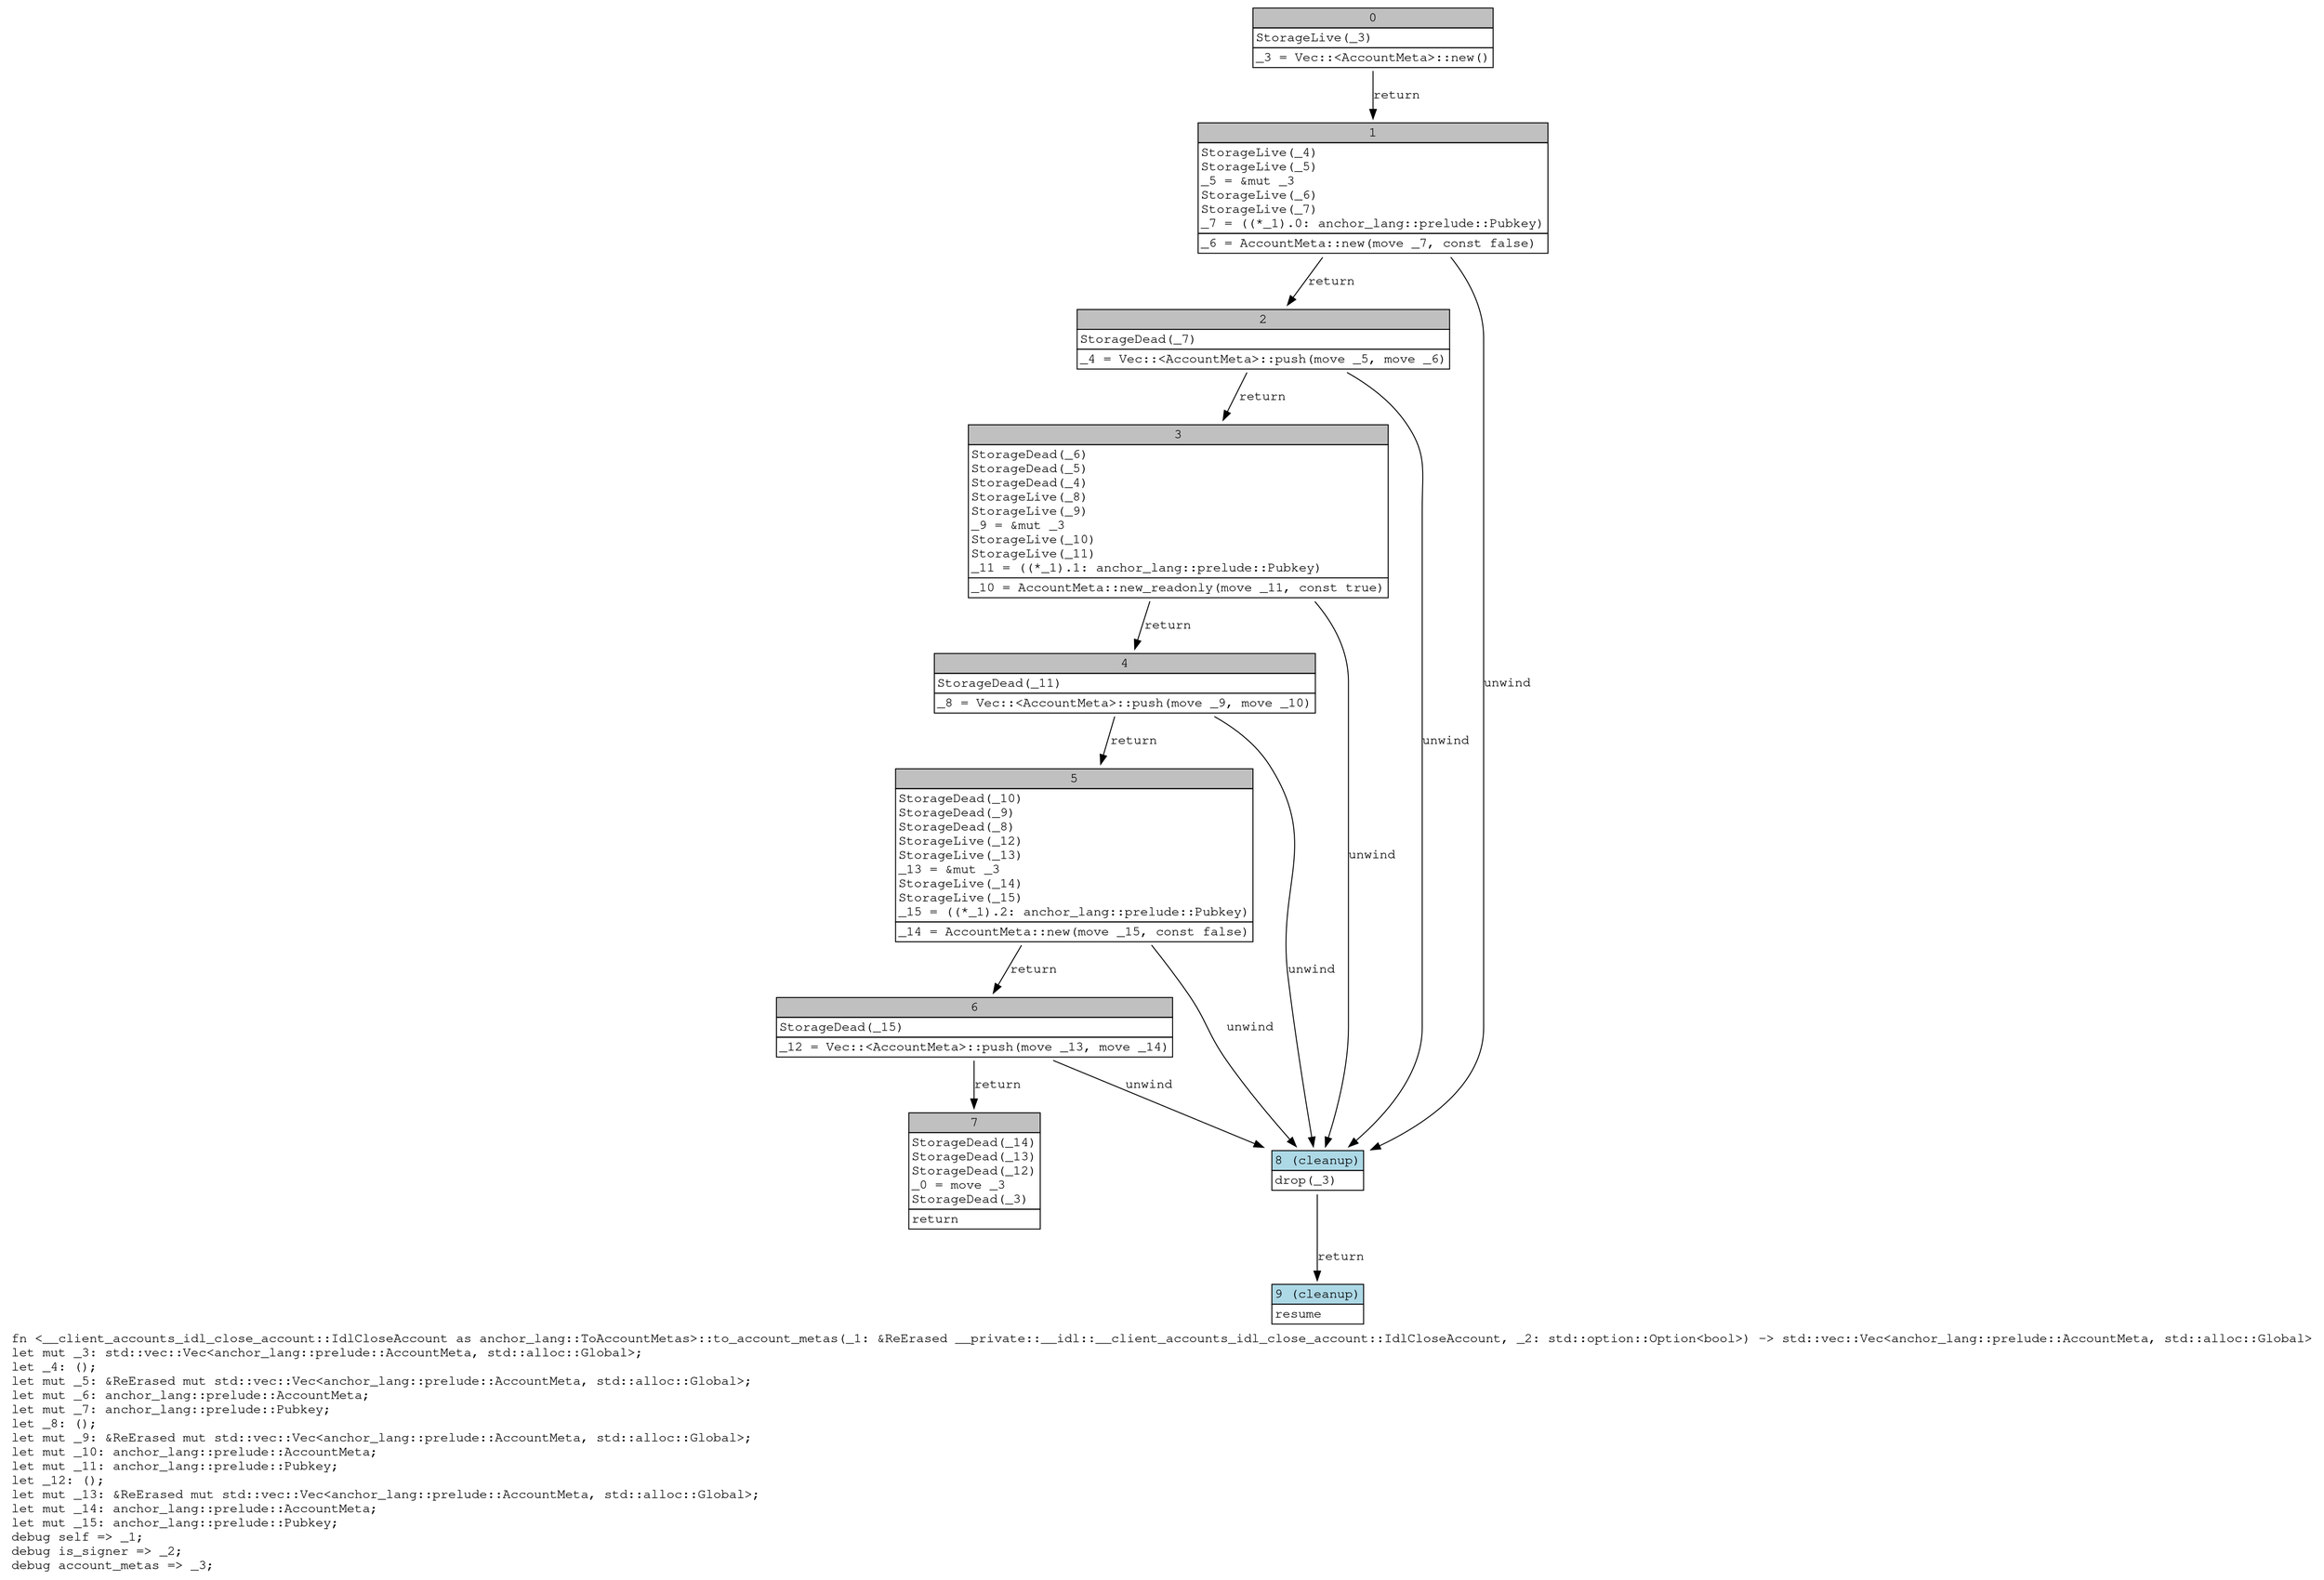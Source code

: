 digraph Mir_0_1384 {
    graph [fontname="Courier, monospace"];
    node [fontname="Courier, monospace"];
    edge [fontname="Courier, monospace"];
    label=<fn &lt;__client_accounts_idl_close_account::IdlCloseAccount as anchor_lang::ToAccountMetas&gt;::to_account_metas(_1: &amp;ReErased __private::__idl::__client_accounts_idl_close_account::IdlCloseAccount, _2: std::option::Option&lt;bool&gt;) -&gt; std::vec::Vec&lt;anchor_lang::prelude::AccountMeta, std::alloc::Global&gt;<br align="left"/>let mut _3: std::vec::Vec&lt;anchor_lang::prelude::AccountMeta, std::alloc::Global&gt;;<br align="left"/>let _4: ();<br align="left"/>let mut _5: &amp;ReErased mut std::vec::Vec&lt;anchor_lang::prelude::AccountMeta, std::alloc::Global&gt;;<br align="left"/>let mut _6: anchor_lang::prelude::AccountMeta;<br align="left"/>let mut _7: anchor_lang::prelude::Pubkey;<br align="left"/>let _8: ();<br align="left"/>let mut _9: &amp;ReErased mut std::vec::Vec&lt;anchor_lang::prelude::AccountMeta, std::alloc::Global&gt;;<br align="left"/>let mut _10: anchor_lang::prelude::AccountMeta;<br align="left"/>let mut _11: anchor_lang::prelude::Pubkey;<br align="left"/>let _12: ();<br align="left"/>let mut _13: &amp;ReErased mut std::vec::Vec&lt;anchor_lang::prelude::AccountMeta, std::alloc::Global&gt;;<br align="left"/>let mut _14: anchor_lang::prelude::AccountMeta;<br align="left"/>let mut _15: anchor_lang::prelude::Pubkey;<br align="left"/>debug self =&gt; _1;<br align="left"/>debug is_signer =&gt; _2;<br align="left"/>debug account_metas =&gt; _3;<br align="left"/>>;
    bb0__0_1384 [shape="none", label=<<table border="0" cellborder="1" cellspacing="0"><tr><td bgcolor="gray" align="center" colspan="1">0</td></tr><tr><td align="left" balign="left">StorageLive(_3)<br/></td></tr><tr><td align="left">_3 = Vec::&lt;AccountMeta&gt;::new()</td></tr></table>>];
    bb1__0_1384 [shape="none", label=<<table border="0" cellborder="1" cellspacing="0"><tr><td bgcolor="gray" align="center" colspan="1">1</td></tr><tr><td align="left" balign="left">StorageLive(_4)<br/>StorageLive(_5)<br/>_5 = &amp;mut _3<br/>StorageLive(_6)<br/>StorageLive(_7)<br/>_7 = ((*_1).0: anchor_lang::prelude::Pubkey)<br/></td></tr><tr><td align="left">_6 = AccountMeta::new(move _7, const false)</td></tr></table>>];
    bb2__0_1384 [shape="none", label=<<table border="0" cellborder="1" cellspacing="0"><tr><td bgcolor="gray" align="center" colspan="1">2</td></tr><tr><td align="left" balign="left">StorageDead(_7)<br/></td></tr><tr><td align="left">_4 = Vec::&lt;AccountMeta&gt;::push(move _5, move _6)</td></tr></table>>];
    bb3__0_1384 [shape="none", label=<<table border="0" cellborder="1" cellspacing="0"><tr><td bgcolor="gray" align="center" colspan="1">3</td></tr><tr><td align="left" balign="left">StorageDead(_6)<br/>StorageDead(_5)<br/>StorageDead(_4)<br/>StorageLive(_8)<br/>StorageLive(_9)<br/>_9 = &amp;mut _3<br/>StorageLive(_10)<br/>StorageLive(_11)<br/>_11 = ((*_1).1: anchor_lang::prelude::Pubkey)<br/></td></tr><tr><td align="left">_10 = AccountMeta::new_readonly(move _11, const true)</td></tr></table>>];
    bb4__0_1384 [shape="none", label=<<table border="0" cellborder="1" cellspacing="0"><tr><td bgcolor="gray" align="center" colspan="1">4</td></tr><tr><td align="left" balign="left">StorageDead(_11)<br/></td></tr><tr><td align="left">_8 = Vec::&lt;AccountMeta&gt;::push(move _9, move _10)</td></tr></table>>];
    bb5__0_1384 [shape="none", label=<<table border="0" cellborder="1" cellspacing="0"><tr><td bgcolor="gray" align="center" colspan="1">5</td></tr><tr><td align="left" balign="left">StorageDead(_10)<br/>StorageDead(_9)<br/>StorageDead(_8)<br/>StorageLive(_12)<br/>StorageLive(_13)<br/>_13 = &amp;mut _3<br/>StorageLive(_14)<br/>StorageLive(_15)<br/>_15 = ((*_1).2: anchor_lang::prelude::Pubkey)<br/></td></tr><tr><td align="left">_14 = AccountMeta::new(move _15, const false)</td></tr></table>>];
    bb6__0_1384 [shape="none", label=<<table border="0" cellborder="1" cellspacing="0"><tr><td bgcolor="gray" align="center" colspan="1">6</td></tr><tr><td align="left" balign="left">StorageDead(_15)<br/></td></tr><tr><td align="left">_12 = Vec::&lt;AccountMeta&gt;::push(move _13, move _14)</td></tr></table>>];
    bb7__0_1384 [shape="none", label=<<table border="0" cellborder="1" cellspacing="0"><tr><td bgcolor="gray" align="center" colspan="1">7</td></tr><tr><td align="left" balign="left">StorageDead(_14)<br/>StorageDead(_13)<br/>StorageDead(_12)<br/>_0 = move _3<br/>StorageDead(_3)<br/></td></tr><tr><td align="left">return</td></tr></table>>];
    bb8__0_1384 [shape="none", label=<<table border="0" cellborder="1" cellspacing="0"><tr><td bgcolor="lightblue" align="center" colspan="1">8 (cleanup)</td></tr><tr><td align="left">drop(_3)</td></tr></table>>];
    bb9__0_1384 [shape="none", label=<<table border="0" cellborder="1" cellspacing="0"><tr><td bgcolor="lightblue" align="center" colspan="1">9 (cleanup)</td></tr><tr><td align="left">resume</td></tr></table>>];
    bb0__0_1384 -> bb1__0_1384 [label="return"];
    bb1__0_1384 -> bb2__0_1384 [label="return"];
    bb1__0_1384 -> bb8__0_1384 [label="unwind"];
    bb2__0_1384 -> bb3__0_1384 [label="return"];
    bb2__0_1384 -> bb8__0_1384 [label="unwind"];
    bb3__0_1384 -> bb4__0_1384 [label="return"];
    bb3__0_1384 -> bb8__0_1384 [label="unwind"];
    bb4__0_1384 -> bb5__0_1384 [label="return"];
    bb4__0_1384 -> bb8__0_1384 [label="unwind"];
    bb5__0_1384 -> bb6__0_1384 [label="return"];
    bb5__0_1384 -> bb8__0_1384 [label="unwind"];
    bb6__0_1384 -> bb7__0_1384 [label="return"];
    bb6__0_1384 -> bb8__0_1384 [label="unwind"];
    bb8__0_1384 -> bb9__0_1384 [label="return"];
}
